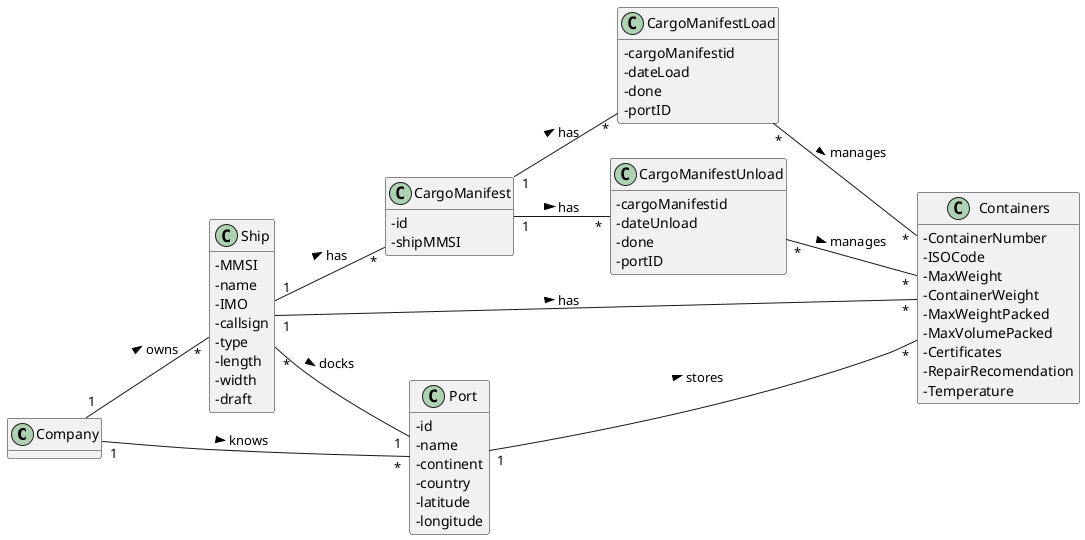 @startuml
'https://plantuml.com/class-diagram

hide methods
left to right direction
skinparam classAttributeIconSize 0

class Company {

}

class Ship{
-MMSI
-name
-IMO
-callsign
-type
-length
-width
-draft
}

class Port{
-id
-name
-continent
-country
-latitude
-longitude
}

class Containers{
-ContainerNumber
-ISOCode
-MaxWeight
-ContainerWeight
-MaxWeightPacked
-MaxVolumePacked
-Certificates
-RepairRecomendation
-Temperature
}

class CargoManifest{
-id
-shipMMSI
}

class CargoManifestLoad{
-cargoManifestid
-dateLoad
-done
-portID
}

class CargoManifestUnload{
-cargoManifestid
-dateUnload
-done
-portID
}

Company "1" -- "*" Ship : owns >
Company "1" -- "*" Port : knows >
Ship "*" -- "1" Port : docks >
Ship "1" -- "*" Containers: has >
Ship "1" -- "*" CargoManifest: has >
Port "1" -- "*" Containers: stores >
CargoManifest "1" -- "*" CargoManifestLoad: has >
CargoManifest "1" -- "*" CargoManifestUnload: has >
CargoManifestLoad "*" -- "*" Containers: manages >
CargoManifestUnload "*" -- "*" Containers: manages >
@enduml